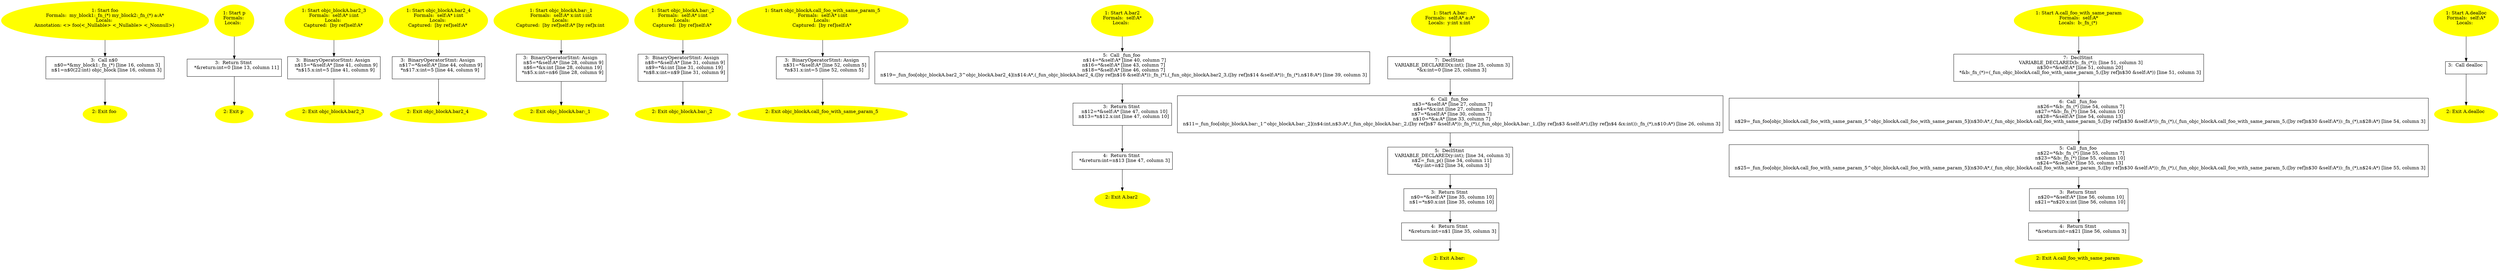 /* @generated */
digraph cfg {
"foo.acbd18db4cc2f85cedef654fccc4a4d8_1" [label="1: Start foo\nFormals:  my_block1:_fn_(*) my_block2:_fn_(*) a:A*\nLocals: \nAnnotation: <> foo(<_Nullable> <_Nullable> <_Nonnull>) \n  " color=yellow style=filled]
	

	 "foo.acbd18db4cc2f85cedef654fccc4a4d8_1" -> "foo.acbd18db4cc2f85cedef654fccc4a4d8_3" ;
"foo.acbd18db4cc2f85cedef654fccc4a4d8_2" [label="2: Exit foo \n  " color=yellow style=filled]
	

"foo.acbd18db4cc2f85cedef654fccc4a4d8_3" [label="3:  Call n$0 \n   n$0=*&my_block1:_fn_(*) [line 16, column 3]\n  n$1=n$0(22:int) objc_block [line 16, column 3]\n " shape="box"]
	

	 "foo.acbd18db4cc2f85cedef654fccc4a4d8_3" -> "foo.acbd18db4cc2f85cedef654fccc4a4d8_2" ;
"p.83878c91171338902e0fe0fb97a8c47a_1" [label="1: Start p\nFormals: \nLocals:  \n  " color=yellow style=filled]
	

	 "p.83878c91171338902e0fe0fb97a8c47a_1" -> "p.83878c91171338902e0fe0fb97a8c47a_3" ;
"p.83878c91171338902e0fe0fb97a8c47a_2" [label="2: Exit p \n  " color=yellow style=filled]
	

"p.83878c91171338902e0fe0fb97a8c47a_3" [label="3:  Return Stmt \n   *&return:int=0 [line 13, column 11]\n " shape="box"]
	

	 "p.83878c91171338902e0fe0fb97a8c47a_3" -> "p.83878c91171338902e0fe0fb97a8c47a_2" ;
"objc_blockA.bar2_3(class A).d749ef9e4d7f0a45237d8fe9e40fc593_1" [label="1: Start objc_blockA.bar2_3\nFormals:  self:A* i:int\nLocals: \nCaptured:  [by ref]self:A* \n  " color=yellow style=filled]
	

	 "objc_blockA.bar2_3(class A).d749ef9e4d7f0a45237d8fe9e40fc593_1" -> "objc_blockA.bar2_3(class A).d749ef9e4d7f0a45237d8fe9e40fc593_3" ;
"objc_blockA.bar2_3(class A).d749ef9e4d7f0a45237d8fe9e40fc593_2" [label="2: Exit objc_blockA.bar2_3 \n  " color=yellow style=filled]
	

"objc_blockA.bar2_3(class A).d749ef9e4d7f0a45237d8fe9e40fc593_3" [label="3:  BinaryOperatorStmt: Assign \n   n$15=*&self:A* [line 41, column 9]\n  *n$15.x:int=5 [line 41, column 9]\n " shape="box"]
	

	 "objc_blockA.bar2_3(class A).d749ef9e4d7f0a45237d8fe9e40fc593_3" -> "objc_blockA.bar2_3(class A).d749ef9e4d7f0a45237d8fe9e40fc593_2" ;
"objc_blockA.bar2_4(class A).a4f29e420077ca6ce7e44776941a7430_1" [label="1: Start objc_blockA.bar2_4\nFormals:  self:A* i:int\nLocals: \nCaptured:  [by ref]self:A* \n  " color=yellow style=filled]
	

	 "objc_blockA.bar2_4(class A).a4f29e420077ca6ce7e44776941a7430_1" -> "objc_blockA.bar2_4(class A).a4f29e420077ca6ce7e44776941a7430_3" ;
"objc_blockA.bar2_4(class A).a4f29e420077ca6ce7e44776941a7430_2" [label="2: Exit objc_blockA.bar2_4 \n  " color=yellow style=filled]
	

"objc_blockA.bar2_4(class A).a4f29e420077ca6ce7e44776941a7430_3" [label="3:  BinaryOperatorStmt: Assign \n   n$17=*&self:A* [line 44, column 9]\n  *n$17.x:int=5 [line 44, column 9]\n " shape="box"]
	

	 "objc_blockA.bar2_4(class A).a4f29e420077ca6ce7e44776941a7430_3" -> "objc_blockA.bar2_4(class A).a4f29e420077ca6ce7e44776941a7430_2" ;
"objc_blockA.bar:_1(class A).3dfd8f5104e9624c9f972777203745e3_1" [label="1: Start objc_blockA.bar:_1\nFormals:  self:A* x:int i:int\nLocals: \nCaptured:  [by ref]self:A* [by ref]x:int \n  " color=yellow style=filled]
	

	 "objc_blockA.bar:_1(class A).3dfd8f5104e9624c9f972777203745e3_1" -> "objc_blockA.bar:_1(class A).3dfd8f5104e9624c9f972777203745e3_3" ;
"objc_blockA.bar:_1(class A).3dfd8f5104e9624c9f972777203745e3_2" [label="2: Exit objc_blockA.bar:_1 \n  " color=yellow style=filled]
	

"objc_blockA.bar:_1(class A).3dfd8f5104e9624c9f972777203745e3_3" [label="3:  BinaryOperatorStmt: Assign \n   n$5=*&self:A* [line 28, column 9]\n  n$6=*&x:int [line 28, column 19]\n  *n$5.x:int=n$6 [line 28, column 9]\n " shape="box"]
	

	 "objc_blockA.bar:_1(class A).3dfd8f5104e9624c9f972777203745e3_3" -> "objc_blockA.bar:_1(class A).3dfd8f5104e9624c9f972777203745e3_2" ;
"objc_blockA.bar:_2(class A).714c02790d023adc163c946a9f0220cd_1" [label="1: Start objc_blockA.bar:_2\nFormals:  self:A* i:int\nLocals: \nCaptured:  [by ref]self:A* \n  " color=yellow style=filled]
	

	 "objc_blockA.bar:_2(class A).714c02790d023adc163c946a9f0220cd_1" -> "objc_blockA.bar:_2(class A).714c02790d023adc163c946a9f0220cd_3" ;
"objc_blockA.bar:_2(class A).714c02790d023adc163c946a9f0220cd_2" [label="2: Exit objc_blockA.bar:_2 \n  " color=yellow style=filled]
	

"objc_blockA.bar:_2(class A).714c02790d023adc163c946a9f0220cd_3" [label="3:  BinaryOperatorStmt: Assign \n   n$8=*&self:A* [line 31, column 9]\n  n$9=*&i:int [line 31, column 19]\n  *n$8.x:int=n$9 [line 31, column 9]\n " shape="box"]
	

	 "objc_blockA.bar:_2(class A).714c02790d023adc163c946a9f0220cd_3" -> "objc_blockA.bar:_2(class A).714c02790d023adc163c946a9f0220cd_2" ;
"objc_blockA.call_foo_with_same_param_5(class A).03c7f776ebd8253258577359808dec16_1" [label="1: Start objc_blockA.call_foo_with_same_param_5\nFormals:  self:A* i:int\nLocals: \nCaptured:  [by ref]self:A* \n  " color=yellow style=filled]
	

	 "objc_blockA.call_foo_with_same_param_5(class A).03c7f776ebd8253258577359808dec16_1" -> "objc_blockA.call_foo_with_same_param_5(class A).03c7f776ebd8253258577359808dec16_3" ;
"objc_blockA.call_foo_with_same_param_5(class A).03c7f776ebd8253258577359808dec16_2" [label="2: Exit objc_blockA.call_foo_with_same_param_5 \n  " color=yellow style=filled]
	

"objc_blockA.call_foo_with_same_param_5(class A).03c7f776ebd8253258577359808dec16_3" [label="3:  BinaryOperatorStmt: Assign \n   n$31=*&self:A* [line 52, column 5]\n  *n$31.x:int=5 [line 52, column 5]\n " shape="box"]
	

	 "objc_blockA.call_foo_with_same_param_5(class A).03c7f776ebd8253258577359808dec16_3" -> "objc_blockA.call_foo_with_same_param_5(class A).03c7f776ebd8253258577359808dec16_2" ;
"bar2#A#instance.413fa5106d6a23f2bf18df99659efb82_1" [label="1: Start A.bar2\nFormals:  self:A*\nLocals:  \n  " color=yellow style=filled]
	

	 "bar2#A#instance.413fa5106d6a23f2bf18df99659efb82_1" -> "bar2#A#instance.413fa5106d6a23f2bf18df99659efb82_5" ;
"bar2#A#instance.413fa5106d6a23f2bf18df99659efb82_2" [label="2: Exit A.bar2 \n  " color=yellow style=filled]
	

"bar2#A#instance.413fa5106d6a23f2bf18df99659efb82_3" [label="3:  Return Stmt \n   n$12=*&self:A* [line 47, column 10]\n  n$13=*n$12.x:int [line 47, column 10]\n " shape="box"]
	

	 "bar2#A#instance.413fa5106d6a23f2bf18df99659efb82_3" -> "bar2#A#instance.413fa5106d6a23f2bf18df99659efb82_4" ;
"bar2#A#instance.413fa5106d6a23f2bf18df99659efb82_4" [label="4:  Return Stmt \n   *&return:int=n$13 [line 47, column 3]\n " shape="box"]
	

	 "bar2#A#instance.413fa5106d6a23f2bf18df99659efb82_4" -> "bar2#A#instance.413fa5106d6a23f2bf18df99659efb82_2" ;
"bar2#A#instance.413fa5106d6a23f2bf18df99659efb82_5" [label="5:  Call _fun_foo \n   n$14=*&self:A* [line 40, column 7]\n  n$16=*&self:A* [line 43, column 7]\n  n$18=*&self:A* [line 46, column 7]\n  n$19=_fun_foo[objc_blockA.bar2_3^objc_blockA.bar2_4](n$14:A*,(_fun_objc_blockA.bar2_4,([by ref]n$16 &self:A*)):_fn_(*),(_fun_objc_blockA.bar2_3,([by ref]n$14 &self:A*)):_fn_(*),n$18:A*) [line 39, column 3]\n " shape="box"]
	

	 "bar2#A#instance.413fa5106d6a23f2bf18df99659efb82_5" -> "bar2#A#instance.413fa5106d6a23f2bf18df99659efb82_3" ;
"bar:#A(class A)#instance.3e4a860660eb436d473f8ceeb9c1a72b_1" [label="1: Start A.bar:\nFormals:  self:A* a:A*\nLocals:  y:int x:int \n  " color=yellow style=filled]
	

	 "bar:#A(class A)#instance.3e4a860660eb436d473f8ceeb9c1a72b_1" -> "bar:#A(class A)#instance.3e4a860660eb436d473f8ceeb9c1a72b_7" ;
"bar:#A(class A)#instance.3e4a860660eb436d473f8ceeb9c1a72b_2" [label="2: Exit A.bar: \n  " color=yellow style=filled]
	

"bar:#A(class A)#instance.3e4a860660eb436d473f8ceeb9c1a72b_3" [label="3:  Return Stmt \n   n$0=*&self:A* [line 35, column 10]\n  n$1=*n$0.x:int [line 35, column 10]\n " shape="box"]
	

	 "bar:#A(class A)#instance.3e4a860660eb436d473f8ceeb9c1a72b_3" -> "bar:#A(class A)#instance.3e4a860660eb436d473f8ceeb9c1a72b_4" ;
"bar:#A(class A)#instance.3e4a860660eb436d473f8ceeb9c1a72b_4" [label="4:  Return Stmt \n   *&return:int=n$1 [line 35, column 3]\n " shape="box"]
	

	 "bar:#A(class A)#instance.3e4a860660eb436d473f8ceeb9c1a72b_4" -> "bar:#A(class A)#instance.3e4a860660eb436d473f8ceeb9c1a72b_2" ;
"bar:#A(class A)#instance.3e4a860660eb436d473f8ceeb9c1a72b_5" [label="5:  DeclStmt \n   VARIABLE_DECLARED(y:int); [line 34, column 3]\n  n$2=_fun_p() [line 34, column 11]\n  *&y:int=n$2 [line 34, column 3]\n " shape="box"]
	

	 "bar:#A(class A)#instance.3e4a860660eb436d473f8ceeb9c1a72b_5" -> "bar:#A(class A)#instance.3e4a860660eb436d473f8ceeb9c1a72b_3" ;
"bar:#A(class A)#instance.3e4a860660eb436d473f8ceeb9c1a72b_6" [label="6:  Call _fun_foo \n   n$3=*&self:A* [line 27, column 7]\n  n$4=*&x:int [line 27, column 7]\n  n$7=*&self:A* [line 30, column 7]\n  n$10=*&a:A* [line 33, column 7]\n  n$11=_fun_foo[objc_blockA.bar:_1^objc_blockA.bar:_2](n$4:int,n$3:A*,(_fun_objc_blockA.bar:_2,([by ref]n$7 &self:A*)):_fn_(*),(_fun_objc_blockA.bar:_1,([by ref]n$3 &self:A*),([by ref]n$4 &x:int)):_fn_(*),n$10:A*) [line 26, column 3]\n " shape="box"]
	

	 "bar:#A(class A)#instance.3e4a860660eb436d473f8ceeb9c1a72b_6" -> "bar:#A(class A)#instance.3e4a860660eb436d473f8ceeb9c1a72b_5" ;
"bar:#A(class A)#instance.3e4a860660eb436d473f8ceeb9c1a72b_7" [label="7:  DeclStmt \n   VARIABLE_DECLARED(x:int); [line 25, column 3]\n  *&x:int=0 [line 25, column 3]\n " shape="box"]
	

	 "bar:#A(class A)#instance.3e4a860660eb436d473f8ceeb9c1a72b_7" -> "bar:#A(class A)#instance.3e4a860660eb436d473f8ceeb9c1a72b_6" ;
"call_foo_with_same_param#A#instance.7f01b1476c1662f7ce825ec7b1739a00_1" [label="1: Start A.call_foo_with_same_param\nFormals:  self:A*\nLocals:  b:_fn_(*) \n  " color=yellow style=filled]
	

	 "call_foo_with_same_param#A#instance.7f01b1476c1662f7ce825ec7b1739a00_1" -> "call_foo_with_same_param#A#instance.7f01b1476c1662f7ce825ec7b1739a00_7" ;
"call_foo_with_same_param#A#instance.7f01b1476c1662f7ce825ec7b1739a00_2" [label="2: Exit A.call_foo_with_same_param \n  " color=yellow style=filled]
	

"call_foo_with_same_param#A#instance.7f01b1476c1662f7ce825ec7b1739a00_3" [label="3:  Return Stmt \n   n$20=*&self:A* [line 56, column 10]\n  n$21=*n$20.x:int [line 56, column 10]\n " shape="box"]
	

	 "call_foo_with_same_param#A#instance.7f01b1476c1662f7ce825ec7b1739a00_3" -> "call_foo_with_same_param#A#instance.7f01b1476c1662f7ce825ec7b1739a00_4" ;
"call_foo_with_same_param#A#instance.7f01b1476c1662f7ce825ec7b1739a00_4" [label="4:  Return Stmt \n   *&return:int=n$21 [line 56, column 3]\n " shape="box"]
	

	 "call_foo_with_same_param#A#instance.7f01b1476c1662f7ce825ec7b1739a00_4" -> "call_foo_with_same_param#A#instance.7f01b1476c1662f7ce825ec7b1739a00_2" ;
"call_foo_with_same_param#A#instance.7f01b1476c1662f7ce825ec7b1739a00_5" [label="5:  Call _fun_foo \n   n$22=*&b:_fn_(*) [line 55, column 7]\n  n$23=*&b:_fn_(*) [line 55, column 10]\n  n$24=*&self:A* [line 55, column 13]\n  n$25=_fun_foo[objc_blockA.call_foo_with_same_param_5^objc_blockA.call_foo_with_same_param_5](n$30:A*,(_fun_objc_blockA.call_foo_with_same_param_5,([by ref]n$30 &self:A*)):_fn_(*),(_fun_objc_blockA.call_foo_with_same_param_5,([by ref]n$30 &self:A*)):_fn_(*),n$24:A*) [line 55, column 3]\n " shape="box"]
	

	 "call_foo_with_same_param#A#instance.7f01b1476c1662f7ce825ec7b1739a00_5" -> "call_foo_with_same_param#A#instance.7f01b1476c1662f7ce825ec7b1739a00_3" ;
"call_foo_with_same_param#A#instance.7f01b1476c1662f7ce825ec7b1739a00_6" [label="6:  Call _fun_foo \n   n$26=*&b:_fn_(*) [line 54, column 7]\n  n$27=*&b:_fn_(*) [line 54, column 10]\n  n$28=*&self:A* [line 54, column 13]\n  n$29=_fun_foo[objc_blockA.call_foo_with_same_param_5^objc_blockA.call_foo_with_same_param_5](n$30:A*,(_fun_objc_blockA.call_foo_with_same_param_5,([by ref]n$30 &self:A*)):_fn_(*),(_fun_objc_blockA.call_foo_with_same_param_5,([by ref]n$30 &self:A*)):_fn_(*),n$28:A*) [line 54, column 3]\n " shape="box"]
	

	 "call_foo_with_same_param#A#instance.7f01b1476c1662f7ce825ec7b1739a00_6" -> "call_foo_with_same_param#A#instance.7f01b1476c1662f7ce825ec7b1739a00_5" ;
"call_foo_with_same_param#A#instance.7f01b1476c1662f7ce825ec7b1739a00_7" [label="7:  DeclStmt \n   VARIABLE_DECLARED(b:_fn_(*)); [line 51, column 3]\n  n$30=*&self:A* [line 51, column 20]\n  *&b:_fn_(*)=(_fun_objc_blockA.call_foo_with_same_param_5,([by ref]n$30 &self:A*)) [line 51, column 3]\n " shape="box"]
	

	 "call_foo_with_same_param#A#instance.7f01b1476c1662f7ce825ec7b1739a00_7" -> "call_foo_with_same_param#A#instance.7f01b1476c1662f7ce825ec7b1739a00_6" ;
"dealloc#A#instance.55ac864e91dcd5d484e8ab7d8eb94fcb_1" [label="1: Start A.dealloc\nFormals:  self:A*\nLocals:  \n  " color=yellow style=filled]
	

	 "dealloc#A#instance.55ac864e91dcd5d484e8ab7d8eb94fcb_1" -> "dealloc#A#instance.55ac864e91dcd5d484e8ab7d8eb94fcb_3" ;
"dealloc#A#instance.55ac864e91dcd5d484e8ab7d8eb94fcb_2" [label="2: Exit A.dealloc \n  " color=yellow style=filled]
	

"dealloc#A#instance.55ac864e91dcd5d484e8ab7d8eb94fcb_3" [label="3:  Call dealloc \n  " shape="box"]
	

	 "dealloc#A#instance.55ac864e91dcd5d484e8ab7d8eb94fcb_3" -> "dealloc#A#instance.55ac864e91dcd5d484e8ab7d8eb94fcb_2" ;
}
